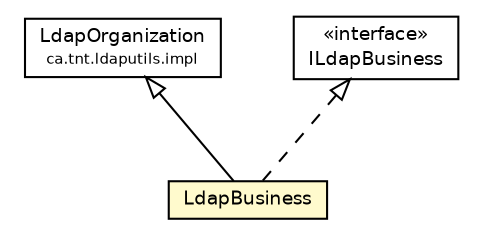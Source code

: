 #!/usr/local/bin/dot
#
# Class diagram 
# Generated by UmlGraph version 4.6 (http://www.spinellis.gr/sw/umlgraph)
#

digraph G {
	edge [fontname="Helvetica",fontsize=10,labelfontname="Helvetica",labelfontsize=10];
	node [fontname="Helvetica",fontsize=10,shape=plaintext];
	// ca.tnt.ldaputils.impl.LdapOrganization
	c796 [label=<<table border="0" cellborder="1" cellspacing="0" cellpadding="2" port="p" href="../impl/LdapOrganization.html">
		<tr><td><table border="0" cellspacing="0" cellpadding="1">
			<tr><td> LdapOrganization </td></tr>
			<tr><td><font point-size="7.0"> ca.tnt.ldaputils.impl </font></td></tr>
		</table></td></tr>
		</table>>, fontname="Helvetica", fontcolor="black", fontsize=9.0];
	// ca.tnt.ldaputils.proprietary.ILdapBusiness
	c817 [label=<<table border="0" cellborder="1" cellspacing="0" cellpadding="2" port="p" href="./ILdapBusiness.html">
		<tr><td><table border="0" cellspacing="0" cellpadding="1">
			<tr><td> &laquo;interface&raquo; </td></tr>
			<tr><td> ILdapBusiness </td></tr>
		</table></td></tr>
		</table>>, fontname="Helvetica", fontcolor="black", fontsize=9.0];
	// ca.tnt.ldaputils.proprietary.LdapBusiness
	c818 [label=<<table border="0" cellborder="1" cellspacing="0" cellpadding="2" port="p" bgcolor="lemonChiffon" href="./LdapBusiness.html">
		<tr><td><table border="0" cellspacing="0" cellpadding="1">
			<tr><td> LdapBusiness </td></tr>
		</table></td></tr>
		</table>>, fontname="Helvetica", fontcolor="black", fontsize=9.0];
	//ca.tnt.ldaputils.proprietary.LdapBusiness extends ca.tnt.ldaputils.impl.LdapOrganization
	c796:p -> c818:p [dir=back,arrowtail=empty];
	//ca.tnt.ldaputils.proprietary.LdapBusiness implements ca.tnt.ldaputils.proprietary.ILdapBusiness
	c817:p -> c818:p [dir=back,arrowtail=empty,style=dashed];
}

